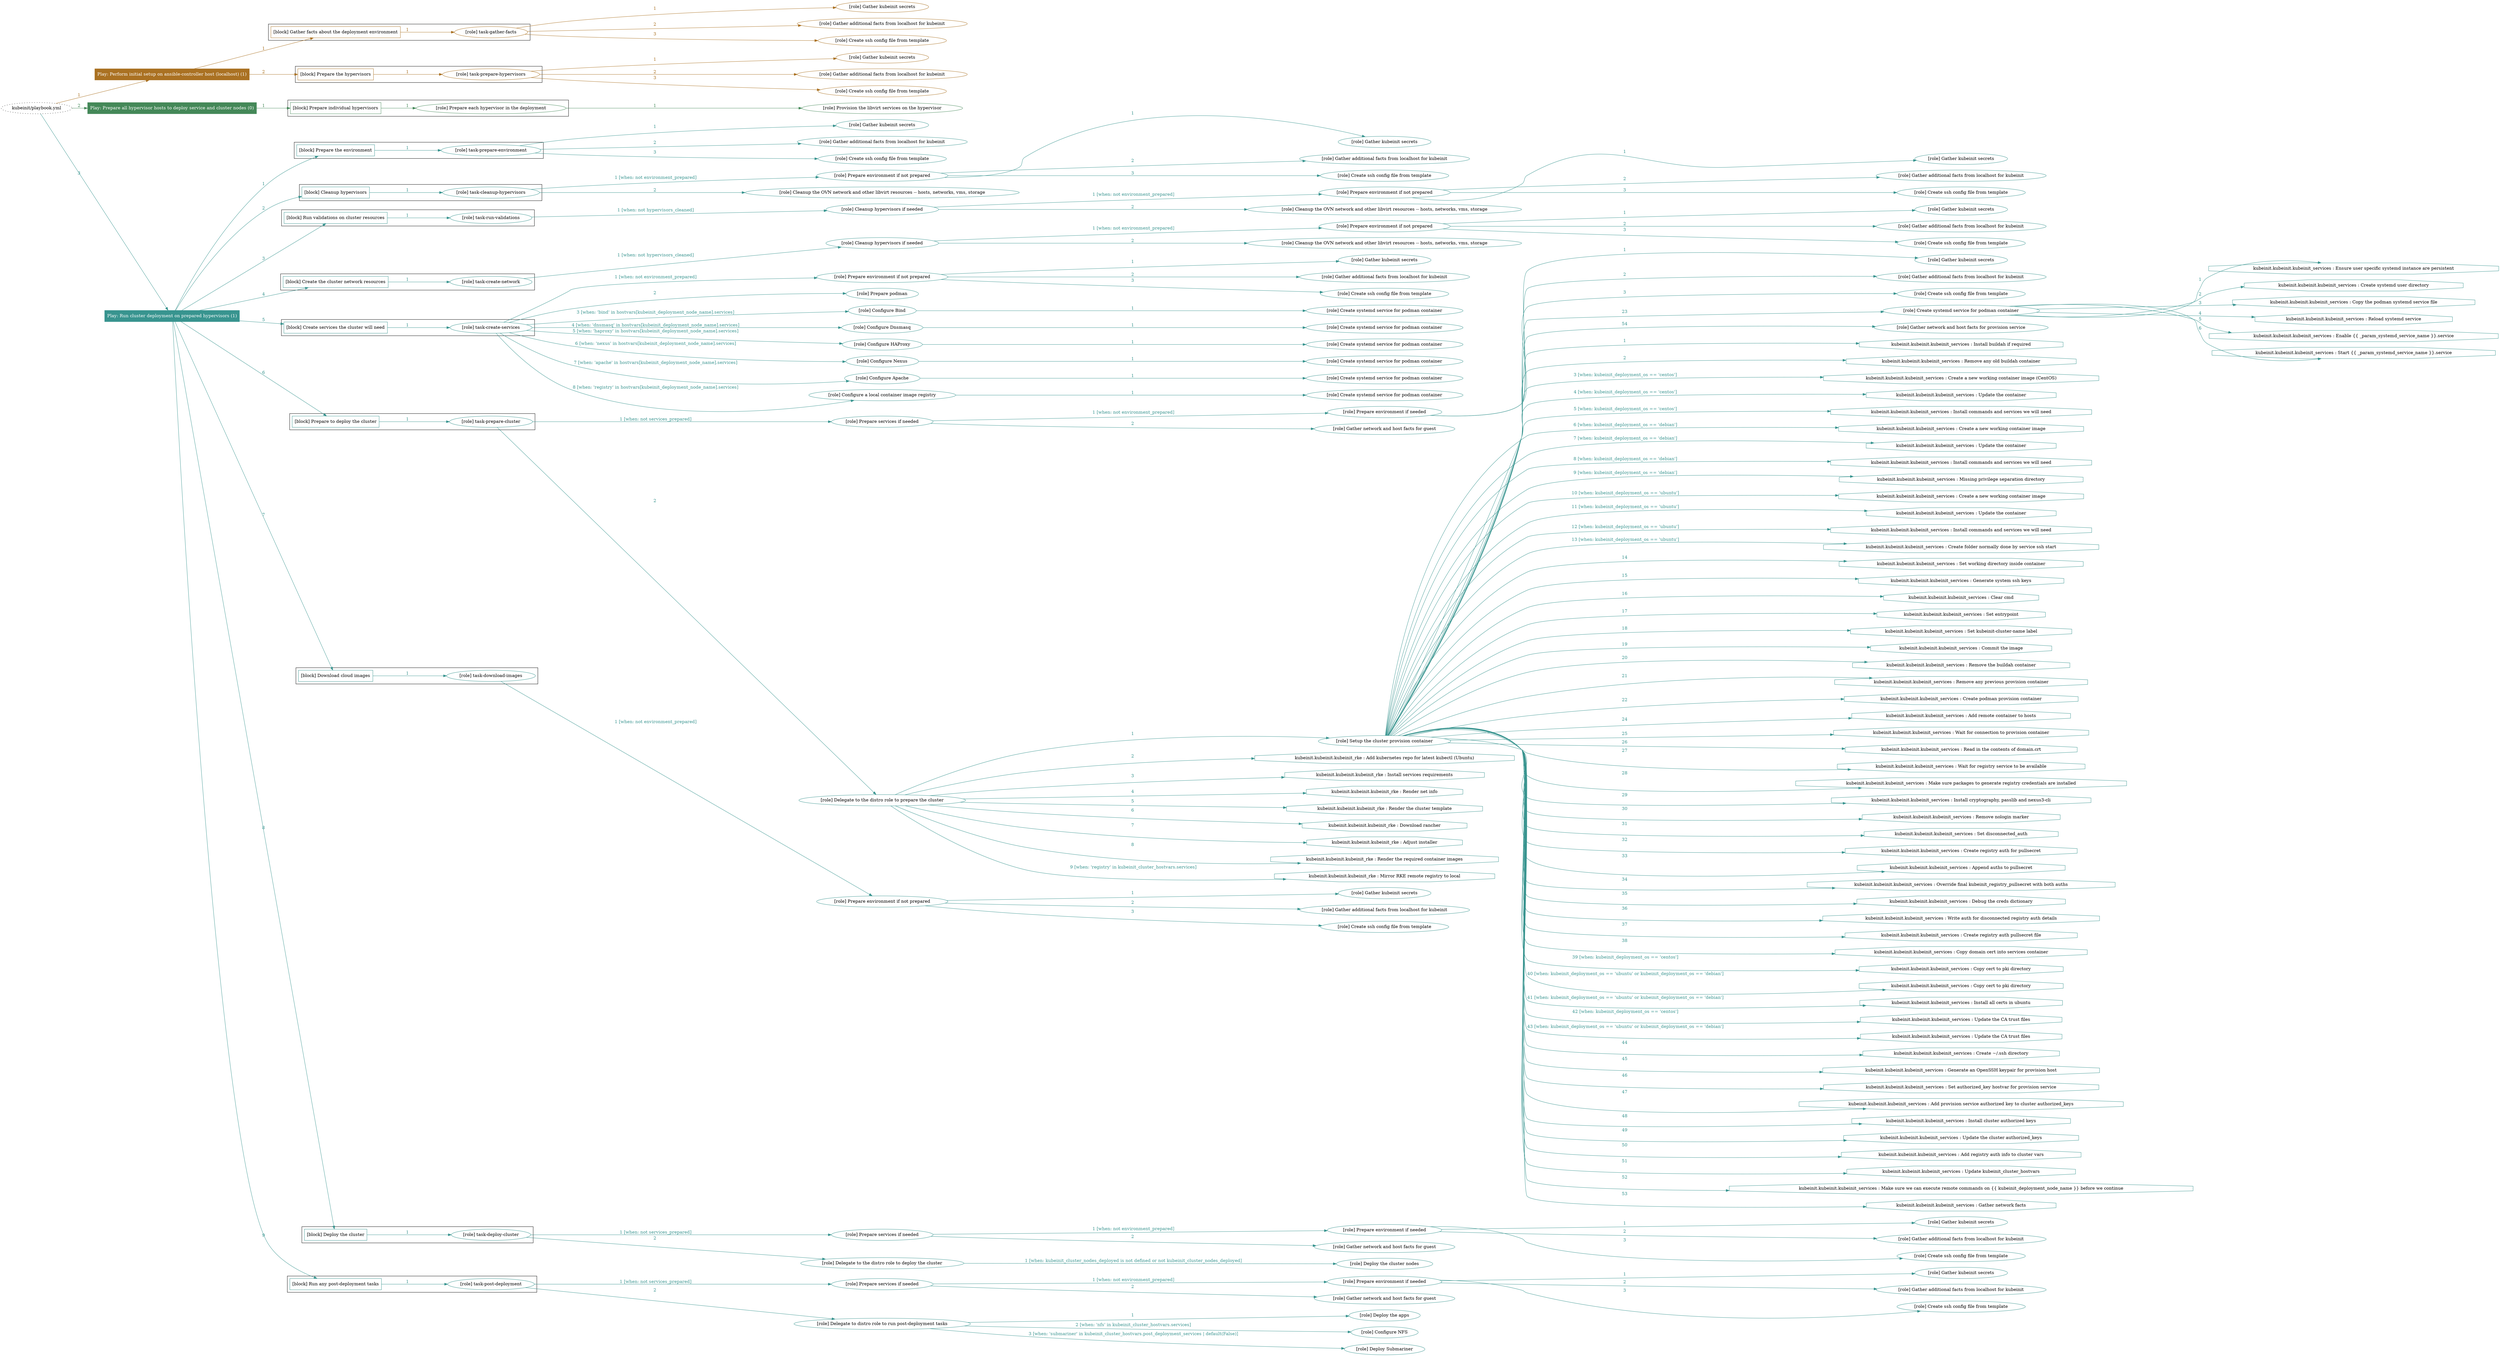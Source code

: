 digraph {
	graph [concentrate=true ordering=in rankdir=LR ratio=fill]
	edge [esep=5 sep=10]
	"kubeinit/playbook.yml" [id=root_node style=dotted]
	play_824ebfc4 [label="Play: Perform initial setup on ansible-controller host (localhost) (1)" color="#aa7122" fontcolor="#ffffff" id=play_824ebfc4 shape=box style=filled tooltip=localhost]
	"kubeinit/playbook.yml" -> play_824ebfc4 [label="1 " color="#aa7122" fontcolor="#aa7122" id=edge_64679384 labeltooltip="1 " tooltip="1 "]
	subgraph "Gather kubeinit secrets" {
		role_193d75b0 [label="[role] Gather kubeinit secrets" color="#aa7122" id=role_193d75b0 tooltip="Gather kubeinit secrets"]
	}
	subgraph "Gather additional facts from localhost for kubeinit" {
		role_7c03a27c [label="[role] Gather additional facts from localhost for kubeinit" color="#aa7122" id=role_7c03a27c tooltip="Gather additional facts from localhost for kubeinit"]
	}
	subgraph "Create ssh config file from template" {
		role_ebde1cc4 [label="[role] Create ssh config file from template" color="#aa7122" id=role_ebde1cc4 tooltip="Create ssh config file from template"]
	}
	subgraph "task-gather-facts" {
		role_8e961958 [label="[role] task-gather-facts" color="#aa7122" id=role_8e961958 tooltip="task-gather-facts"]
		role_8e961958 -> role_193d75b0 [label="1 " color="#aa7122" fontcolor="#aa7122" id=edge_381e3b2a labeltooltip="1 " tooltip="1 "]
		role_8e961958 -> role_7c03a27c [label="2 " color="#aa7122" fontcolor="#aa7122" id=edge_7e78f554 labeltooltip="2 " tooltip="2 "]
		role_8e961958 -> role_ebde1cc4 [label="3 " color="#aa7122" fontcolor="#aa7122" id=edge_a6e6655b labeltooltip="3 " tooltip="3 "]
	}
	subgraph "Gather kubeinit secrets" {
		role_4cf31950 [label="[role] Gather kubeinit secrets" color="#aa7122" id=role_4cf31950 tooltip="Gather kubeinit secrets"]
	}
	subgraph "Gather additional facts from localhost for kubeinit" {
		role_6d3e5fb5 [label="[role] Gather additional facts from localhost for kubeinit" color="#aa7122" id=role_6d3e5fb5 tooltip="Gather additional facts from localhost for kubeinit"]
	}
	subgraph "Create ssh config file from template" {
		role_c6c7d880 [label="[role] Create ssh config file from template" color="#aa7122" id=role_c6c7d880 tooltip="Create ssh config file from template"]
	}
	subgraph "task-prepare-hypervisors" {
		role_3e103b0a [label="[role] task-prepare-hypervisors" color="#aa7122" id=role_3e103b0a tooltip="task-prepare-hypervisors"]
		role_3e103b0a -> role_4cf31950 [label="1 " color="#aa7122" fontcolor="#aa7122" id=edge_1468e3ac labeltooltip="1 " tooltip="1 "]
		role_3e103b0a -> role_6d3e5fb5 [label="2 " color="#aa7122" fontcolor="#aa7122" id=edge_70fe56f7 labeltooltip="2 " tooltip="2 "]
		role_3e103b0a -> role_c6c7d880 [label="3 " color="#aa7122" fontcolor="#aa7122" id=edge_2b2e6617 labeltooltip="3 " tooltip="3 "]
	}
	subgraph "Play: Perform initial setup on ansible-controller host (localhost) (1)" {
		play_824ebfc4 -> block_0b7144c1 [label=1 color="#aa7122" fontcolor="#aa7122" id=edge_0f8c96a6 labeltooltip=1 tooltip=1]
		subgraph cluster_block_0b7144c1 {
			block_0b7144c1 [label="[block] Gather facts about the deployment environment" color="#aa7122" id=block_0b7144c1 labeltooltip="Gather facts about the deployment environment" shape=box tooltip="Gather facts about the deployment environment"]
			block_0b7144c1 -> role_8e961958 [label="1 " color="#aa7122" fontcolor="#aa7122" id=edge_a0d5561e labeltooltip="1 " tooltip="1 "]
		}
		play_824ebfc4 -> block_29d9e34a [label=2 color="#aa7122" fontcolor="#aa7122" id=edge_b0f13489 labeltooltip=2 tooltip=2]
		subgraph cluster_block_29d9e34a {
			block_29d9e34a [label="[block] Prepare the hypervisors" color="#aa7122" id=block_29d9e34a labeltooltip="Prepare the hypervisors" shape=box tooltip="Prepare the hypervisors"]
			block_29d9e34a -> role_3e103b0a [label="1 " color="#aa7122" fontcolor="#aa7122" id=edge_bac48659 labeltooltip="1 " tooltip="1 "]
		}
	}
	play_22ff55df [label="Play: Prepare all hypervisor hosts to deploy service and cluster nodes (0)" color="#448858" fontcolor="#ffffff" id=play_22ff55df shape=box style=filled tooltip="Play: Prepare all hypervisor hosts to deploy service and cluster nodes (0)"]
	"kubeinit/playbook.yml" -> play_22ff55df [label="2 " color="#448858" fontcolor="#448858" id=edge_9000419a labeltooltip="2 " tooltip="2 "]
	subgraph "Provision the libvirt services on the hypervisor" {
		role_b4127b33 [label="[role] Provision the libvirt services on the hypervisor" color="#448858" id=role_b4127b33 tooltip="Provision the libvirt services on the hypervisor"]
	}
	subgraph "Prepare each hypervisor in the deployment" {
		role_5ed00a13 [label="[role] Prepare each hypervisor in the deployment" color="#448858" id=role_5ed00a13 tooltip="Prepare each hypervisor in the deployment"]
		role_5ed00a13 -> role_b4127b33 [label="1 " color="#448858" fontcolor="#448858" id=edge_fabb6993 labeltooltip="1 " tooltip="1 "]
	}
	subgraph "Play: Prepare all hypervisor hosts to deploy service and cluster nodes (0)" {
		play_22ff55df -> block_15401070 [label=1 color="#448858" fontcolor="#448858" id=edge_c9feed55 labeltooltip=1 tooltip=1]
		subgraph cluster_block_15401070 {
			block_15401070 [label="[block] Prepare individual hypervisors" color="#448858" id=block_15401070 labeltooltip="Prepare individual hypervisors" shape=box tooltip="Prepare individual hypervisors"]
			block_15401070 -> role_5ed00a13 [label="1 " color="#448858" fontcolor="#448858" id=edge_4d980b08 labeltooltip="1 " tooltip="1 "]
		}
	}
	play_e55750e7 [label="Play: Run cluster deployment on prepared hypervisors (1)" color="#38948f" fontcolor="#ffffff" id=play_e55750e7 shape=box style=filled tooltip=localhost]
	"kubeinit/playbook.yml" -> play_e55750e7 [label="3 " color="#38948f" fontcolor="#38948f" id=edge_aadbca91 labeltooltip="3 " tooltip="3 "]
	subgraph "Gather kubeinit secrets" {
		role_344f1ada [label="[role] Gather kubeinit secrets" color="#38948f" id=role_344f1ada tooltip="Gather kubeinit secrets"]
	}
	subgraph "Gather additional facts from localhost for kubeinit" {
		role_8b8a3a4e [label="[role] Gather additional facts from localhost for kubeinit" color="#38948f" id=role_8b8a3a4e tooltip="Gather additional facts from localhost for kubeinit"]
	}
	subgraph "Create ssh config file from template" {
		role_26c3b9ca [label="[role] Create ssh config file from template" color="#38948f" id=role_26c3b9ca tooltip="Create ssh config file from template"]
	}
	subgraph "task-prepare-environment" {
		role_ed226236 [label="[role] task-prepare-environment" color="#38948f" id=role_ed226236 tooltip="task-prepare-environment"]
		role_ed226236 -> role_344f1ada [label="1 " color="#38948f" fontcolor="#38948f" id=edge_1e17abda labeltooltip="1 " tooltip="1 "]
		role_ed226236 -> role_8b8a3a4e [label="2 " color="#38948f" fontcolor="#38948f" id=edge_26d1db49 labeltooltip="2 " tooltip="2 "]
		role_ed226236 -> role_26c3b9ca [label="3 " color="#38948f" fontcolor="#38948f" id=edge_386bd882 labeltooltip="3 " tooltip="3 "]
	}
	subgraph "Gather kubeinit secrets" {
		role_9b9959c2 [label="[role] Gather kubeinit secrets" color="#38948f" id=role_9b9959c2 tooltip="Gather kubeinit secrets"]
	}
	subgraph "Gather additional facts from localhost for kubeinit" {
		role_81059097 [label="[role] Gather additional facts from localhost for kubeinit" color="#38948f" id=role_81059097 tooltip="Gather additional facts from localhost for kubeinit"]
	}
	subgraph "Create ssh config file from template" {
		role_f0d69ce2 [label="[role] Create ssh config file from template" color="#38948f" id=role_f0d69ce2 tooltip="Create ssh config file from template"]
	}
	subgraph "Prepare environment if not prepared" {
		role_ff762c64 [label="[role] Prepare environment if not prepared" color="#38948f" id=role_ff762c64 tooltip="Prepare environment if not prepared"]
		role_ff762c64 -> role_9b9959c2 [label="1 " color="#38948f" fontcolor="#38948f" id=edge_15ce67ee labeltooltip="1 " tooltip="1 "]
		role_ff762c64 -> role_81059097 [label="2 " color="#38948f" fontcolor="#38948f" id=edge_cfed04ce labeltooltip="2 " tooltip="2 "]
		role_ff762c64 -> role_f0d69ce2 [label="3 " color="#38948f" fontcolor="#38948f" id=edge_2385a637 labeltooltip="3 " tooltip="3 "]
	}
	subgraph "Cleanup the OVN network and other libvirt resources -- hosts, networks, vms, storage" {
		role_ef1c648f [label="[role] Cleanup the OVN network and other libvirt resources -- hosts, networks, vms, storage" color="#38948f" id=role_ef1c648f tooltip="Cleanup the OVN network and other libvirt resources -- hosts, networks, vms, storage"]
	}
	subgraph "task-cleanup-hypervisors" {
		role_a304b970 [label="[role] task-cleanup-hypervisors" color="#38948f" id=role_a304b970 tooltip="task-cleanup-hypervisors"]
		role_a304b970 -> role_ff762c64 [label="1 [when: not environment_prepared]" color="#38948f" fontcolor="#38948f" id=edge_a676f65c labeltooltip="1 [when: not environment_prepared]" tooltip="1 [when: not environment_prepared]"]
		role_a304b970 -> role_ef1c648f [label="2 " color="#38948f" fontcolor="#38948f" id=edge_4bda0e7d labeltooltip="2 " tooltip="2 "]
	}
	subgraph "Gather kubeinit secrets" {
		role_cd5017c5 [label="[role] Gather kubeinit secrets" color="#38948f" id=role_cd5017c5 tooltip="Gather kubeinit secrets"]
	}
	subgraph "Gather additional facts from localhost for kubeinit" {
		role_f572a7ce [label="[role] Gather additional facts from localhost for kubeinit" color="#38948f" id=role_f572a7ce tooltip="Gather additional facts from localhost for kubeinit"]
	}
	subgraph "Create ssh config file from template" {
		role_6eb2205c [label="[role] Create ssh config file from template" color="#38948f" id=role_6eb2205c tooltip="Create ssh config file from template"]
	}
	subgraph "Prepare environment if not prepared" {
		role_4468886d [label="[role] Prepare environment if not prepared" color="#38948f" id=role_4468886d tooltip="Prepare environment if not prepared"]
		role_4468886d -> role_cd5017c5 [label="1 " color="#38948f" fontcolor="#38948f" id=edge_705f258e labeltooltip="1 " tooltip="1 "]
		role_4468886d -> role_f572a7ce [label="2 " color="#38948f" fontcolor="#38948f" id=edge_2883cc9c labeltooltip="2 " tooltip="2 "]
		role_4468886d -> role_6eb2205c [label="3 " color="#38948f" fontcolor="#38948f" id=edge_a9787751 labeltooltip="3 " tooltip="3 "]
	}
	subgraph "Cleanup the OVN network and other libvirt resources -- hosts, networks, vms, storage" {
		role_e8090bc6 [label="[role] Cleanup the OVN network and other libvirt resources -- hosts, networks, vms, storage" color="#38948f" id=role_e8090bc6 tooltip="Cleanup the OVN network and other libvirt resources -- hosts, networks, vms, storage"]
	}
	subgraph "Cleanup hypervisors if needed" {
		role_dbcc8e74 [label="[role] Cleanup hypervisors if needed" color="#38948f" id=role_dbcc8e74 tooltip="Cleanup hypervisors if needed"]
		role_dbcc8e74 -> role_4468886d [label="1 [when: not environment_prepared]" color="#38948f" fontcolor="#38948f" id=edge_8778cfc6 labeltooltip="1 [when: not environment_prepared]" tooltip="1 [when: not environment_prepared]"]
		role_dbcc8e74 -> role_e8090bc6 [label="2 " color="#38948f" fontcolor="#38948f" id=edge_55efeb1b labeltooltip="2 " tooltip="2 "]
	}
	subgraph "task-run-validations" {
		role_b4f96435 [label="[role] task-run-validations" color="#38948f" id=role_b4f96435 tooltip="task-run-validations"]
		role_b4f96435 -> role_dbcc8e74 [label="1 [when: not hypervisors_cleaned]" color="#38948f" fontcolor="#38948f" id=edge_a347b6c4 labeltooltip="1 [when: not hypervisors_cleaned]" tooltip="1 [when: not hypervisors_cleaned]"]
	}
	subgraph "Gather kubeinit secrets" {
		role_01876b58 [label="[role] Gather kubeinit secrets" color="#38948f" id=role_01876b58 tooltip="Gather kubeinit secrets"]
	}
	subgraph "Gather additional facts from localhost for kubeinit" {
		role_f7390ca3 [label="[role] Gather additional facts from localhost for kubeinit" color="#38948f" id=role_f7390ca3 tooltip="Gather additional facts from localhost for kubeinit"]
	}
	subgraph "Create ssh config file from template" {
		role_70c547df [label="[role] Create ssh config file from template" color="#38948f" id=role_70c547df tooltip="Create ssh config file from template"]
	}
	subgraph "Prepare environment if not prepared" {
		role_735f2af6 [label="[role] Prepare environment if not prepared" color="#38948f" id=role_735f2af6 tooltip="Prepare environment if not prepared"]
		role_735f2af6 -> role_01876b58 [label="1 " color="#38948f" fontcolor="#38948f" id=edge_8538234b labeltooltip="1 " tooltip="1 "]
		role_735f2af6 -> role_f7390ca3 [label="2 " color="#38948f" fontcolor="#38948f" id=edge_618b8c0b labeltooltip="2 " tooltip="2 "]
		role_735f2af6 -> role_70c547df [label="3 " color="#38948f" fontcolor="#38948f" id=edge_522d0d8c labeltooltip="3 " tooltip="3 "]
	}
	subgraph "Cleanup the OVN network and other libvirt resources -- hosts, networks, vms, storage" {
		role_0c71b190 [label="[role] Cleanup the OVN network and other libvirt resources -- hosts, networks, vms, storage" color="#38948f" id=role_0c71b190 tooltip="Cleanup the OVN network and other libvirt resources -- hosts, networks, vms, storage"]
	}
	subgraph "Cleanup hypervisors if needed" {
		role_eb3aa6f1 [label="[role] Cleanup hypervisors if needed" color="#38948f" id=role_eb3aa6f1 tooltip="Cleanup hypervisors if needed"]
		role_eb3aa6f1 -> role_735f2af6 [label="1 [when: not environment_prepared]" color="#38948f" fontcolor="#38948f" id=edge_d8260c14 labeltooltip="1 [when: not environment_prepared]" tooltip="1 [when: not environment_prepared]"]
		role_eb3aa6f1 -> role_0c71b190 [label="2 " color="#38948f" fontcolor="#38948f" id=edge_728db077 labeltooltip="2 " tooltip="2 "]
	}
	subgraph "task-create-network" {
		role_ccd32d01 [label="[role] task-create-network" color="#38948f" id=role_ccd32d01 tooltip="task-create-network"]
		role_ccd32d01 -> role_eb3aa6f1 [label="1 [when: not hypervisors_cleaned]" color="#38948f" fontcolor="#38948f" id=edge_00b23317 labeltooltip="1 [when: not hypervisors_cleaned]" tooltip="1 [when: not hypervisors_cleaned]"]
	}
	subgraph "Gather kubeinit secrets" {
		role_478bb19f [label="[role] Gather kubeinit secrets" color="#38948f" id=role_478bb19f tooltip="Gather kubeinit secrets"]
	}
	subgraph "Gather additional facts from localhost for kubeinit" {
		role_a0715deb [label="[role] Gather additional facts from localhost for kubeinit" color="#38948f" id=role_a0715deb tooltip="Gather additional facts from localhost for kubeinit"]
	}
	subgraph "Create ssh config file from template" {
		role_dfdb1d4d [label="[role] Create ssh config file from template" color="#38948f" id=role_dfdb1d4d tooltip="Create ssh config file from template"]
	}
	subgraph "Prepare environment if not prepared" {
		role_ac90c2a4 [label="[role] Prepare environment if not prepared" color="#38948f" id=role_ac90c2a4 tooltip="Prepare environment if not prepared"]
		role_ac90c2a4 -> role_478bb19f [label="1 " color="#38948f" fontcolor="#38948f" id=edge_fbc7ed93 labeltooltip="1 " tooltip="1 "]
		role_ac90c2a4 -> role_a0715deb [label="2 " color="#38948f" fontcolor="#38948f" id=edge_22dcc2ce labeltooltip="2 " tooltip="2 "]
		role_ac90c2a4 -> role_dfdb1d4d [label="3 " color="#38948f" fontcolor="#38948f" id=edge_c4885dc6 labeltooltip="3 " tooltip="3 "]
	}
	subgraph "Prepare podman" {
		role_690acbd7 [label="[role] Prepare podman" color="#38948f" id=role_690acbd7 tooltip="Prepare podman"]
	}
	subgraph "Create systemd service for podman container" {
		role_8c4a45b5 [label="[role] Create systemd service for podman container" color="#38948f" id=role_8c4a45b5 tooltip="Create systemd service for podman container"]
	}
	subgraph "Configure Bind" {
		role_d24fd91c [label="[role] Configure Bind" color="#38948f" id=role_d24fd91c tooltip="Configure Bind"]
		role_d24fd91c -> role_8c4a45b5 [label="1 " color="#38948f" fontcolor="#38948f" id=edge_9b739747 labeltooltip="1 " tooltip="1 "]
	}
	subgraph "Create systemd service for podman container" {
		role_5356511b [label="[role] Create systemd service for podman container" color="#38948f" id=role_5356511b tooltip="Create systemd service for podman container"]
	}
	subgraph "Configure Dnsmasq" {
		role_34ea709e [label="[role] Configure Dnsmasq" color="#38948f" id=role_34ea709e tooltip="Configure Dnsmasq"]
		role_34ea709e -> role_5356511b [label="1 " color="#38948f" fontcolor="#38948f" id=edge_c26fedb8 labeltooltip="1 " tooltip="1 "]
	}
	subgraph "Create systemd service for podman container" {
		role_d6b05997 [label="[role] Create systemd service for podman container" color="#38948f" id=role_d6b05997 tooltip="Create systemd service for podman container"]
	}
	subgraph "Configure HAProxy" {
		role_6f8c256b [label="[role] Configure HAProxy" color="#38948f" id=role_6f8c256b tooltip="Configure HAProxy"]
		role_6f8c256b -> role_d6b05997 [label="1 " color="#38948f" fontcolor="#38948f" id=edge_6dae05da labeltooltip="1 " tooltip="1 "]
	}
	subgraph "Create systemd service for podman container" {
		role_72e5b2f2 [label="[role] Create systemd service for podman container" color="#38948f" id=role_72e5b2f2 tooltip="Create systemd service for podman container"]
	}
	subgraph "Configure Nexus" {
		role_53aa4e4f [label="[role] Configure Nexus" color="#38948f" id=role_53aa4e4f tooltip="Configure Nexus"]
		role_53aa4e4f -> role_72e5b2f2 [label="1 " color="#38948f" fontcolor="#38948f" id=edge_f35213f3 labeltooltip="1 " tooltip="1 "]
	}
	subgraph "Create systemd service for podman container" {
		role_c0218516 [label="[role] Create systemd service for podman container" color="#38948f" id=role_c0218516 tooltip="Create systemd service for podman container"]
	}
	subgraph "Configure Apache" {
		role_3f8cf7d3 [label="[role] Configure Apache" color="#38948f" id=role_3f8cf7d3 tooltip="Configure Apache"]
		role_3f8cf7d3 -> role_c0218516 [label="1 " color="#38948f" fontcolor="#38948f" id=edge_dac5959d labeltooltip="1 " tooltip="1 "]
	}
	subgraph "Create systemd service for podman container" {
		role_24af701d [label="[role] Create systemd service for podman container" color="#38948f" id=role_24af701d tooltip="Create systemd service for podman container"]
	}
	subgraph "Configure a local container image registry" {
		role_3ba37930 [label="[role] Configure a local container image registry" color="#38948f" id=role_3ba37930 tooltip="Configure a local container image registry"]
		role_3ba37930 -> role_24af701d [label="1 " color="#38948f" fontcolor="#38948f" id=edge_f69be098 labeltooltip="1 " tooltip="1 "]
	}
	subgraph "task-create-services" {
		role_2c86b094 [label="[role] task-create-services" color="#38948f" id=role_2c86b094 tooltip="task-create-services"]
		role_2c86b094 -> role_ac90c2a4 [label="1 [when: not environment_prepared]" color="#38948f" fontcolor="#38948f" id=edge_d83c3b7d labeltooltip="1 [when: not environment_prepared]" tooltip="1 [when: not environment_prepared]"]
		role_2c86b094 -> role_690acbd7 [label="2 " color="#38948f" fontcolor="#38948f" id=edge_39280b9b labeltooltip="2 " tooltip="2 "]
		role_2c86b094 -> role_d24fd91c [label="3 [when: 'bind' in hostvars[kubeinit_deployment_node_name].services]" color="#38948f" fontcolor="#38948f" id=edge_2aae3034 labeltooltip="3 [when: 'bind' in hostvars[kubeinit_deployment_node_name].services]" tooltip="3 [when: 'bind' in hostvars[kubeinit_deployment_node_name].services]"]
		role_2c86b094 -> role_34ea709e [label="4 [when: 'dnsmasq' in hostvars[kubeinit_deployment_node_name].services]" color="#38948f" fontcolor="#38948f" id=edge_06279ddc labeltooltip="4 [when: 'dnsmasq' in hostvars[kubeinit_deployment_node_name].services]" tooltip="4 [when: 'dnsmasq' in hostvars[kubeinit_deployment_node_name].services]"]
		role_2c86b094 -> role_6f8c256b [label="5 [when: 'haproxy' in hostvars[kubeinit_deployment_node_name].services]" color="#38948f" fontcolor="#38948f" id=edge_ec17a449 labeltooltip="5 [when: 'haproxy' in hostvars[kubeinit_deployment_node_name].services]" tooltip="5 [when: 'haproxy' in hostvars[kubeinit_deployment_node_name].services]"]
		role_2c86b094 -> role_53aa4e4f [label="6 [when: 'nexus' in hostvars[kubeinit_deployment_node_name].services]" color="#38948f" fontcolor="#38948f" id=edge_99981378 labeltooltip="6 [when: 'nexus' in hostvars[kubeinit_deployment_node_name].services]" tooltip="6 [when: 'nexus' in hostvars[kubeinit_deployment_node_name].services]"]
		role_2c86b094 -> role_3f8cf7d3 [label="7 [when: 'apache' in hostvars[kubeinit_deployment_node_name].services]" color="#38948f" fontcolor="#38948f" id=edge_7ccdba7c labeltooltip="7 [when: 'apache' in hostvars[kubeinit_deployment_node_name].services]" tooltip="7 [when: 'apache' in hostvars[kubeinit_deployment_node_name].services]"]
		role_2c86b094 -> role_3ba37930 [label="8 [when: 'registry' in hostvars[kubeinit_deployment_node_name].services]" color="#38948f" fontcolor="#38948f" id=edge_93c57c59 labeltooltip="8 [when: 'registry' in hostvars[kubeinit_deployment_node_name].services]" tooltip="8 [when: 'registry' in hostvars[kubeinit_deployment_node_name].services]"]
	}
	subgraph "Gather kubeinit secrets" {
		role_dea4738f [label="[role] Gather kubeinit secrets" color="#38948f" id=role_dea4738f tooltip="Gather kubeinit secrets"]
	}
	subgraph "Gather additional facts from localhost for kubeinit" {
		role_6a9438b3 [label="[role] Gather additional facts from localhost for kubeinit" color="#38948f" id=role_6a9438b3 tooltip="Gather additional facts from localhost for kubeinit"]
	}
	subgraph "Create ssh config file from template" {
		role_ad977d08 [label="[role] Create ssh config file from template" color="#38948f" id=role_ad977d08 tooltip="Create ssh config file from template"]
	}
	subgraph "Prepare environment if needed" {
		role_111f70d0 [label="[role] Prepare environment if needed" color="#38948f" id=role_111f70d0 tooltip="Prepare environment if needed"]
		role_111f70d0 -> role_dea4738f [label="1 " color="#38948f" fontcolor="#38948f" id=edge_dc558d40 labeltooltip="1 " tooltip="1 "]
		role_111f70d0 -> role_6a9438b3 [label="2 " color="#38948f" fontcolor="#38948f" id=edge_fb82a580 labeltooltip="2 " tooltip="2 "]
		role_111f70d0 -> role_ad977d08 [label="3 " color="#38948f" fontcolor="#38948f" id=edge_faf30aa8 labeltooltip="3 " tooltip="3 "]
	}
	subgraph "Gather network and host facts for guest" {
		role_0548a581 [label="[role] Gather network and host facts for guest" color="#38948f" id=role_0548a581 tooltip="Gather network and host facts for guest"]
	}
	subgraph "Prepare services if needed" {
		role_90ec7a21 [label="[role] Prepare services if needed" color="#38948f" id=role_90ec7a21 tooltip="Prepare services if needed"]
		role_90ec7a21 -> role_111f70d0 [label="1 [when: not environment_prepared]" color="#38948f" fontcolor="#38948f" id=edge_7f8068ad labeltooltip="1 [when: not environment_prepared]" tooltip="1 [when: not environment_prepared]"]
		role_90ec7a21 -> role_0548a581 [label="2 " color="#38948f" fontcolor="#38948f" id=edge_592ca51c labeltooltip="2 " tooltip="2 "]
	}
	subgraph "Create systemd service for podman container" {
		role_15a8a466 [label="[role] Create systemd service for podman container" color="#38948f" id=role_15a8a466 tooltip="Create systemd service for podman container"]
		task_887671a5 [label="kubeinit.kubeinit.kubeinit_services : Ensure user specific systemd instance are persistent" color="#38948f" id=task_887671a5 shape=octagon tooltip="kubeinit.kubeinit.kubeinit_services : Ensure user specific systemd instance are persistent"]
		role_15a8a466 -> task_887671a5 [label="1 " color="#38948f" fontcolor="#38948f" id=edge_70219850 labeltooltip="1 " tooltip="1 "]
		task_944a43c0 [label="kubeinit.kubeinit.kubeinit_services : Create systemd user directory" color="#38948f" id=task_944a43c0 shape=octagon tooltip="kubeinit.kubeinit.kubeinit_services : Create systemd user directory"]
		role_15a8a466 -> task_944a43c0 [label="2 " color="#38948f" fontcolor="#38948f" id=edge_74870c4d labeltooltip="2 " tooltip="2 "]
		task_598fa4ec [label="kubeinit.kubeinit.kubeinit_services : Copy the podman systemd service file" color="#38948f" id=task_598fa4ec shape=octagon tooltip="kubeinit.kubeinit.kubeinit_services : Copy the podman systemd service file"]
		role_15a8a466 -> task_598fa4ec [label="3 " color="#38948f" fontcolor="#38948f" id=edge_16abf170 labeltooltip="3 " tooltip="3 "]
		task_c8cd25f8 [label="kubeinit.kubeinit.kubeinit_services : Reload systemd service" color="#38948f" id=task_c8cd25f8 shape=octagon tooltip="kubeinit.kubeinit.kubeinit_services : Reload systemd service"]
		role_15a8a466 -> task_c8cd25f8 [label="4 " color="#38948f" fontcolor="#38948f" id=edge_6ab63caa labeltooltip="4 " tooltip="4 "]
		task_404295ea [label="kubeinit.kubeinit.kubeinit_services : Enable {{ _param_systemd_service_name }}.service" color="#38948f" id=task_404295ea shape=octagon tooltip="kubeinit.kubeinit.kubeinit_services : Enable {{ _param_systemd_service_name }}.service"]
		role_15a8a466 -> task_404295ea [label="5 " color="#38948f" fontcolor="#38948f" id=edge_ba76a573 labeltooltip="5 " tooltip="5 "]
		task_3fe3bcac [label="kubeinit.kubeinit.kubeinit_services : Start {{ _param_systemd_service_name }}.service" color="#38948f" id=task_3fe3bcac shape=octagon tooltip="kubeinit.kubeinit.kubeinit_services : Start {{ _param_systemd_service_name }}.service"]
		role_15a8a466 -> task_3fe3bcac [label="6 " color="#38948f" fontcolor="#38948f" id=edge_a2d3e769 labeltooltip="6 " tooltip="6 "]
	}
	subgraph "Gather network and host facts for provision service" {
		role_2e69c155 [label="[role] Gather network and host facts for provision service" color="#38948f" id=role_2e69c155 tooltip="Gather network and host facts for provision service"]
	}
	subgraph "Setup the cluster provision container" {
		role_32eb5ec6 [label="[role] Setup the cluster provision container" color="#38948f" id=role_32eb5ec6 tooltip="Setup the cluster provision container"]
		task_11ba1938 [label="kubeinit.kubeinit.kubeinit_services : Install buildah if required" color="#38948f" id=task_11ba1938 shape=octagon tooltip="kubeinit.kubeinit.kubeinit_services : Install buildah if required"]
		role_32eb5ec6 -> task_11ba1938 [label="1 " color="#38948f" fontcolor="#38948f" id=edge_ce9643de labeltooltip="1 " tooltip="1 "]
		task_6a9ceec7 [label="kubeinit.kubeinit.kubeinit_services : Remove any old buildah container" color="#38948f" id=task_6a9ceec7 shape=octagon tooltip="kubeinit.kubeinit.kubeinit_services : Remove any old buildah container"]
		role_32eb5ec6 -> task_6a9ceec7 [label="2 " color="#38948f" fontcolor="#38948f" id=edge_85d15167 labeltooltip="2 " tooltip="2 "]
		task_8197b632 [label="kubeinit.kubeinit.kubeinit_services : Create a new working container image (CentOS)" color="#38948f" id=task_8197b632 shape=octagon tooltip="kubeinit.kubeinit.kubeinit_services : Create a new working container image (CentOS)"]
		role_32eb5ec6 -> task_8197b632 [label="3 [when: kubeinit_deployment_os == 'centos']" color="#38948f" fontcolor="#38948f" id=edge_90fa10c1 labeltooltip="3 [when: kubeinit_deployment_os == 'centos']" tooltip="3 [when: kubeinit_deployment_os == 'centos']"]
		task_9a09b471 [label="kubeinit.kubeinit.kubeinit_services : Update the container" color="#38948f" id=task_9a09b471 shape=octagon tooltip="kubeinit.kubeinit.kubeinit_services : Update the container"]
		role_32eb5ec6 -> task_9a09b471 [label="4 [when: kubeinit_deployment_os == 'centos']" color="#38948f" fontcolor="#38948f" id=edge_f17e351e labeltooltip="4 [when: kubeinit_deployment_os == 'centos']" tooltip="4 [when: kubeinit_deployment_os == 'centos']"]
		task_cb442475 [label="kubeinit.kubeinit.kubeinit_services : Install commands and services we will need" color="#38948f" id=task_cb442475 shape=octagon tooltip="kubeinit.kubeinit.kubeinit_services : Install commands and services we will need"]
		role_32eb5ec6 -> task_cb442475 [label="5 [when: kubeinit_deployment_os == 'centos']" color="#38948f" fontcolor="#38948f" id=edge_69e2092a labeltooltip="5 [when: kubeinit_deployment_os == 'centos']" tooltip="5 [when: kubeinit_deployment_os == 'centos']"]
		task_34ad8006 [label="kubeinit.kubeinit.kubeinit_services : Create a new working container image" color="#38948f" id=task_34ad8006 shape=octagon tooltip="kubeinit.kubeinit.kubeinit_services : Create a new working container image"]
		role_32eb5ec6 -> task_34ad8006 [label="6 [when: kubeinit_deployment_os == 'debian']" color="#38948f" fontcolor="#38948f" id=edge_3b8198fe labeltooltip="6 [when: kubeinit_deployment_os == 'debian']" tooltip="6 [when: kubeinit_deployment_os == 'debian']"]
		task_e5007cd2 [label="kubeinit.kubeinit.kubeinit_services : Update the container" color="#38948f" id=task_e5007cd2 shape=octagon tooltip="kubeinit.kubeinit.kubeinit_services : Update the container"]
		role_32eb5ec6 -> task_e5007cd2 [label="7 [when: kubeinit_deployment_os == 'debian']" color="#38948f" fontcolor="#38948f" id=edge_41b52886 labeltooltip="7 [when: kubeinit_deployment_os == 'debian']" tooltip="7 [when: kubeinit_deployment_os == 'debian']"]
		task_746a972a [label="kubeinit.kubeinit.kubeinit_services : Install commands and services we will need" color="#38948f" id=task_746a972a shape=octagon tooltip="kubeinit.kubeinit.kubeinit_services : Install commands and services we will need"]
		role_32eb5ec6 -> task_746a972a [label="8 [when: kubeinit_deployment_os == 'debian']" color="#38948f" fontcolor="#38948f" id=edge_b3807718 labeltooltip="8 [when: kubeinit_deployment_os == 'debian']" tooltip="8 [when: kubeinit_deployment_os == 'debian']"]
		task_4c1d5606 [label="kubeinit.kubeinit.kubeinit_services : Missing privilege separation directory" color="#38948f" id=task_4c1d5606 shape=octagon tooltip="kubeinit.kubeinit.kubeinit_services : Missing privilege separation directory"]
		role_32eb5ec6 -> task_4c1d5606 [label="9 [when: kubeinit_deployment_os == 'debian']" color="#38948f" fontcolor="#38948f" id=edge_3a50a95b labeltooltip="9 [when: kubeinit_deployment_os == 'debian']" tooltip="9 [when: kubeinit_deployment_os == 'debian']"]
		task_f243c085 [label="kubeinit.kubeinit.kubeinit_services : Create a new working container image" color="#38948f" id=task_f243c085 shape=octagon tooltip="kubeinit.kubeinit.kubeinit_services : Create a new working container image"]
		role_32eb5ec6 -> task_f243c085 [label="10 [when: kubeinit_deployment_os == 'ubuntu']" color="#38948f" fontcolor="#38948f" id=edge_63e41456 labeltooltip="10 [when: kubeinit_deployment_os == 'ubuntu']" tooltip="10 [when: kubeinit_deployment_os == 'ubuntu']"]
		task_a8623a93 [label="kubeinit.kubeinit.kubeinit_services : Update the container" color="#38948f" id=task_a8623a93 shape=octagon tooltip="kubeinit.kubeinit.kubeinit_services : Update the container"]
		role_32eb5ec6 -> task_a8623a93 [label="11 [when: kubeinit_deployment_os == 'ubuntu']" color="#38948f" fontcolor="#38948f" id=edge_74313667 labeltooltip="11 [when: kubeinit_deployment_os == 'ubuntu']" tooltip="11 [when: kubeinit_deployment_os == 'ubuntu']"]
		task_b5405c64 [label="kubeinit.kubeinit.kubeinit_services : Install commands and services we will need" color="#38948f" id=task_b5405c64 shape=octagon tooltip="kubeinit.kubeinit.kubeinit_services : Install commands and services we will need"]
		role_32eb5ec6 -> task_b5405c64 [label="12 [when: kubeinit_deployment_os == 'ubuntu']" color="#38948f" fontcolor="#38948f" id=edge_478427f9 labeltooltip="12 [when: kubeinit_deployment_os == 'ubuntu']" tooltip="12 [when: kubeinit_deployment_os == 'ubuntu']"]
		task_1b2762a3 [label="kubeinit.kubeinit.kubeinit_services : Create folder normally done by service ssh start" color="#38948f" id=task_1b2762a3 shape=octagon tooltip="kubeinit.kubeinit.kubeinit_services : Create folder normally done by service ssh start"]
		role_32eb5ec6 -> task_1b2762a3 [label="13 [when: kubeinit_deployment_os == 'ubuntu']" color="#38948f" fontcolor="#38948f" id=edge_eb70a4e9 labeltooltip="13 [when: kubeinit_deployment_os == 'ubuntu']" tooltip="13 [when: kubeinit_deployment_os == 'ubuntu']"]
		task_f3bc20dc [label="kubeinit.kubeinit.kubeinit_services : Set working directory inside container" color="#38948f" id=task_f3bc20dc shape=octagon tooltip="kubeinit.kubeinit.kubeinit_services : Set working directory inside container"]
		role_32eb5ec6 -> task_f3bc20dc [label="14 " color="#38948f" fontcolor="#38948f" id=edge_c3b49860 labeltooltip="14 " tooltip="14 "]
		task_d04c63d3 [label="kubeinit.kubeinit.kubeinit_services : Generate system ssh keys" color="#38948f" id=task_d04c63d3 shape=octagon tooltip="kubeinit.kubeinit.kubeinit_services : Generate system ssh keys"]
		role_32eb5ec6 -> task_d04c63d3 [label="15 " color="#38948f" fontcolor="#38948f" id=edge_36fb3104 labeltooltip="15 " tooltip="15 "]
		task_a4a75be9 [label="kubeinit.kubeinit.kubeinit_services : Clear cmd" color="#38948f" id=task_a4a75be9 shape=octagon tooltip="kubeinit.kubeinit.kubeinit_services : Clear cmd"]
		role_32eb5ec6 -> task_a4a75be9 [label="16 " color="#38948f" fontcolor="#38948f" id=edge_e73a9f72 labeltooltip="16 " tooltip="16 "]
		task_a9d07372 [label="kubeinit.kubeinit.kubeinit_services : Set entrypoint" color="#38948f" id=task_a9d07372 shape=octagon tooltip="kubeinit.kubeinit.kubeinit_services : Set entrypoint"]
		role_32eb5ec6 -> task_a9d07372 [label="17 " color="#38948f" fontcolor="#38948f" id=edge_65097466 labeltooltip="17 " tooltip="17 "]
		task_9642e20a [label="kubeinit.kubeinit.kubeinit_services : Set kubeinit-cluster-name label" color="#38948f" id=task_9642e20a shape=octagon tooltip="kubeinit.kubeinit.kubeinit_services : Set kubeinit-cluster-name label"]
		role_32eb5ec6 -> task_9642e20a [label="18 " color="#38948f" fontcolor="#38948f" id=edge_e826545f labeltooltip="18 " tooltip="18 "]
		task_28b21604 [label="kubeinit.kubeinit.kubeinit_services : Commit the image" color="#38948f" id=task_28b21604 shape=octagon tooltip="kubeinit.kubeinit.kubeinit_services : Commit the image"]
		role_32eb5ec6 -> task_28b21604 [label="19 " color="#38948f" fontcolor="#38948f" id=edge_b0b189a2 labeltooltip="19 " tooltip="19 "]
		task_dc9b0a54 [label="kubeinit.kubeinit.kubeinit_services : Remove the buildah container" color="#38948f" id=task_dc9b0a54 shape=octagon tooltip="kubeinit.kubeinit.kubeinit_services : Remove the buildah container"]
		role_32eb5ec6 -> task_dc9b0a54 [label="20 " color="#38948f" fontcolor="#38948f" id=edge_86301fc8 labeltooltip="20 " tooltip="20 "]
		task_dbfe97e5 [label="kubeinit.kubeinit.kubeinit_services : Remove any previous provision container" color="#38948f" id=task_dbfe97e5 shape=octagon tooltip="kubeinit.kubeinit.kubeinit_services : Remove any previous provision container"]
		role_32eb5ec6 -> task_dbfe97e5 [label="21 " color="#38948f" fontcolor="#38948f" id=edge_5e5e56a8 labeltooltip="21 " tooltip="21 "]
		task_c837afd3 [label="kubeinit.kubeinit.kubeinit_services : Create podman provision container" color="#38948f" id=task_c837afd3 shape=octagon tooltip="kubeinit.kubeinit.kubeinit_services : Create podman provision container"]
		role_32eb5ec6 -> task_c837afd3 [label="22 " color="#38948f" fontcolor="#38948f" id=edge_a9d06ed0 labeltooltip="22 " tooltip="22 "]
		role_32eb5ec6 -> role_15a8a466 [label="23 " color="#38948f" fontcolor="#38948f" id=edge_2ef72952 labeltooltip="23 " tooltip="23 "]
		task_6a20dca7 [label="kubeinit.kubeinit.kubeinit_services : Add remote container to hosts" color="#38948f" id=task_6a20dca7 shape=octagon tooltip="kubeinit.kubeinit.kubeinit_services : Add remote container to hosts"]
		role_32eb5ec6 -> task_6a20dca7 [label="24 " color="#38948f" fontcolor="#38948f" id=edge_9ba043fe labeltooltip="24 " tooltip="24 "]
		task_08ded3d4 [label="kubeinit.kubeinit.kubeinit_services : Wait for connection to provision container" color="#38948f" id=task_08ded3d4 shape=octagon tooltip="kubeinit.kubeinit.kubeinit_services : Wait for connection to provision container"]
		role_32eb5ec6 -> task_08ded3d4 [label="25 " color="#38948f" fontcolor="#38948f" id=edge_790c4065 labeltooltip="25 " tooltip="25 "]
		task_aa61a0a7 [label="kubeinit.kubeinit.kubeinit_services : Read in the contents of domain.crt" color="#38948f" id=task_aa61a0a7 shape=octagon tooltip="kubeinit.kubeinit.kubeinit_services : Read in the contents of domain.crt"]
		role_32eb5ec6 -> task_aa61a0a7 [label="26 " color="#38948f" fontcolor="#38948f" id=edge_b4ac03d2 labeltooltip="26 " tooltip="26 "]
		task_5a842cbe [label="kubeinit.kubeinit.kubeinit_services : Wait for registry service to be available" color="#38948f" id=task_5a842cbe shape=octagon tooltip="kubeinit.kubeinit.kubeinit_services : Wait for registry service to be available"]
		role_32eb5ec6 -> task_5a842cbe [label="27 " color="#38948f" fontcolor="#38948f" id=edge_c5e5b761 labeltooltip="27 " tooltip="27 "]
		task_35635673 [label="kubeinit.kubeinit.kubeinit_services : Make sure packages to generate registry credentials are installed" color="#38948f" id=task_35635673 shape=octagon tooltip="kubeinit.kubeinit.kubeinit_services : Make sure packages to generate registry credentials are installed"]
		role_32eb5ec6 -> task_35635673 [label="28 " color="#38948f" fontcolor="#38948f" id=edge_01ca2cdc labeltooltip="28 " tooltip="28 "]
		task_67bb694d [label="kubeinit.kubeinit.kubeinit_services : Install cryptography, passlib and nexus3-cli" color="#38948f" id=task_67bb694d shape=octagon tooltip="kubeinit.kubeinit.kubeinit_services : Install cryptography, passlib and nexus3-cli"]
		role_32eb5ec6 -> task_67bb694d [label="29 " color="#38948f" fontcolor="#38948f" id=edge_6c126ef4 labeltooltip="29 " tooltip="29 "]
		task_0afdef23 [label="kubeinit.kubeinit.kubeinit_services : Remove nologin marker" color="#38948f" id=task_0afdef23 shape=octagon tooltip="kubeinit.kubeinit.kubeinit_services : Remove nologin marker"]
		role_32eb5ec6 -> task_0afdef23 [label="30 " color="#38948f" fontcolor="#38948f" id=edge_019cff1b labeltooltip="30 " tooltip="30 "]
		task_e0ec78b9 [label="kubeinit.kubeinit.kubeinit_services : Set disconnected_auth" color="#38948f" id=task_e0ec78b9 shape=octagon tooltip="kubeinit.kubeinit.kubeinit_services : Set disconnected_auth"]
		role_32eb5ec6 -> task_e0ec78b9 [label="31 " color="#38948f" fontcolor="#38948f" id=edge_772c3410 labeltooltip="31 " tooltip="31 "]
		task_20d793df [label="kubeinit.kubeinit.kubeinit_services : Create registry auth for pullsecret" color="#38948f" id=task_20d793df shape=octagon tooltip="kubeinit.kubeinit.kubeinit_services : Create registry auth for pullsecret"]
		role_32eb5ec6 -> task_20d793df [label="32 " color="#38948f" fontcolor="#38948f" id=edge_19e7b550 labeltooltip="32 " tooltip="32 "]
		task_677069ce [label="kubeinit.kubeinit.kubeinit_services : Append auths to pullsecret" color="#38948f" id=task_677069ce shape=octagon tooltip="kubeinit.kubeinit.kubeinit_services : Append auths to pullsecret"]
		role_32eb5ec6 -> task_677069ce [label="33 " color="#38948f" fontcolor="#38948f" id=edge_dd98efcd labeltooltip="33 " tooltip="33 "]
		task_a0910481 [label="kubeinit.kubeinit.kubeinit_services : Override final kubeinit_registry_pullsecret with both auths" color="#38948f" id=task_a0910481 shape=octagon tooltip="kubeinit.kubeinit.kubeinit_services : Override final kubeinit_registry_pullsecret with both auths"]
		role_32eb5ec6 -> task_a0910481 [label="34 " color="#38948f" fontcolor="#38948f" id=edge_048af24c labeltooltip="34 " tooltip="34 "]
		task_091126f9 [label="kubeinit.kubeinit.kubeinit_services : Debug the creds dictionary" color="#38948f" id=task_091126f9 shape=octagon tooltip="kubeinit.kubeinit.kubeinit_services : Debug the creds dictionary"]
		role_32eb5ec6 -> task_091126f9 [label="35 " color="#38948f" fontcolor="#38948f" id=edge_0825214f labeltooltip="35 " tooltip="35 "]
		task_81fea941 [label="kubeinit.kubeinit.kubeinit_services : Write auth for disconnected registry auth details" color="#38948f" id=task_81fea941 shape=octagon tooltip="kubeinit.kubeinit.kubeinit_services : Write auth for disconnected registry auth details"]
		role_32eb5ec6 -> task_81fea941 [label="36 " color="#38948f" fontcolor="#38948f" id=edge_8dcbe116 labeltooltip="36 " tooltip="36 "]
		task_dae7cadc [label="kubeinit.kubeinit.kubeinit_services : Create registry auth pullsecret file" color="#38948f" id=task_dae7cadc shape=octagon tooltip="kubeinit.kubeinit.kubeinit_services : Create registry auth pullsecret file"]
		role_32eb5ec6 -> task_dae7cadc [label="37 " color="#38948f" fontcolor="#38948f" id=edge_61e88867 labeltooltip="37 " tooltip="37 "]
		task_7195db2a [label="kubeinit.kubeinit.kubeinit_services : Copy domain cert into services container" color="#38948f" id=task_7195db2a shape=octagon tooltip="kubeinit.kubeinit.kubeinit_services : Copy domain cert into services container"]
		role_32eb5ec6 -> task_7195db2a [label="38 " color="#38948f" fontcolor="#38948f" id=edge_1226cd19 labeltooltip="38 " tooltip="38 "]
		task_1bde9b63 [label="kubeinit.kubeinit.kubeinit_services : Copy cert to pki directory" color="#38948f" id=task_1bde9b63 shape=octagon tooltip="kubeinit.kubeinit.kubeinit_services : Copy cert to pki directory"]
		role_32eb5ec6 -> task_1bde9b63 [label="39 [when: kubeinit_deployment_os == 'centos']" color="#38948f" fontcolor="#38948f" id=edge_817f8240 labeltooltip="39 [when: kubeinit_deployment_os == 'centos']" tooltip="39 [when: kubeinit_deployment_os == 'centos']"]
		task_9ff052c7 [label="kubeinit.kubeinit.kubeinit_services : Copy cert to pki directory" color="#38948f" id=task_9ff052c7 shape=octagon tooltip="kubeinit.kubeinit.kubeinit_services : Copy cert to pki directory"]
		role_32eb5ec6 -> task_9ff052c7 [label="40 [when: kubeinit_deployment_os == 'ubuntu' or kubeinit_deployment_os == 'debian']" color="#38948f" fontcolor="#38948f" id=edge_c7e45878 labeltooltip="40 [when: kubeinit_deployment_os == 'ubuntu' or kubeinit_deployment_os == 'debian']" tooltip="40 [when: kubeinit_deployment_os == 'ubuntu' or kubeinit_deployment_os == 'debian']"]
		task_1d92dd27 [label="kubeinit.kubeinit.kubeinit_services : Install all certs in ubuntu" color="#38948f" id=task_1d92dd27 shape=octagon tooltip="kubeinit.kubeinit.kubeinit_services : Install all certs in ubuntu"]
		role_32eb5ec6 -> task_1d92dd27 [label="41 [when: kubeinit_deployment_os == 'ubuntu' or kubeinit_deployment_os == 'debian']" color="#38948f" fontcolor="#38948f" id=edge_ccd4ea0f labeltooltip="41 [when: kubeinit_deployment_os == 'ubuntu' or kubeinit_deployment_os == 'debian']" tooltip="41 [when: kubeinit_deployment_os == 'ubuntu' or kubeinit_deployment_os == 'debian']"]
		task_6e76cd3d [label="kubeinit.kubeinit.kubeinit_services : Update the CA trust files" color="#38948f" id=task_6e76cd3d shape=octagon tooltip="kubeinit.kubeinit.kubeinit_services : Update the CA trust files"]
		role_32eb5ec6 -> task_6e76cd3d [label="42 [when: kubeinit_deployment_os == 'centos']" color="#38948f" fontcolor="#38948f" id=edge_fcba2eb1 labeltooltip="42 [when: kubeinit_deployment_os == 'centos']" tooltip="42 [when: kubeinit_deployment_os == 'centos']"]
		task_e1c48e07 [label="kubeinit.kubeinit.kubeinit_services : Update the CA trust files" color="#38948f" id=task_e1c48e07 shape=octagon tooltip="kubeinit.kubeinit.kubeinit_services : Update the CA trust files"]
		role_32eb5ec6 -> task_e1c48e07 [label="43 [when: kubeinit_deployment_os == 'ubuntu' or kubeinit_deployment_os == 'debian']" color="#38948f" fontcolor="#38948f" id=edge_94f396c4 labeltooltip="43 [when: kubeinit_deployment_os == 'ubuntu' or kubeinit_deployment_os == 'debian']" tooltip="43 [when: kubeinit_deployment_os == 'ubuntu' or kubeinit_deployment_os == 'debian']"]
		task_86ad7178 [label="kubeinit.kubeinit.kubeinit_services : Create ~/.ssh directory" color="#38948f" id=task_86ad7178 shape=octagon tooltip="kubeinit.kubeinit.kubeinit_services : Create ~/.ssh directory"]
		role_32eb5ec6 -> task_86ad7178 [label="44 " color="#38948f" fontcolor="#38948f" id=edge_0e5de51a labeltooltip="44 " tooltip="44 "]
		task_281ffc0e [label="kubeinit.kubeinit.kubeinit_services : Generate an OpenSSH keypair for provision host" color="#38948f" id=task_281ffc0e shape=octagon tooltip="kubeinit.kubeinit.kubeinit_services : Generate an OpenSSH keypair for provision host"]
		role_32eb5ec6 -> task_281ffc0e [label="45 " color="#38948f" fontcolor="#38948f" id=edge_70a55529 labeltooltip="45 " tooltip="45 "]
		task_98bbf6fd [label="kubeinit.kubeinit.kubeinit_services : Set authorized_key hostvar for provision service" color="#38948f" id=task_98bbf6fd shape=octagon tooltip="kubeinit.kubeinit.kubeinit_services : Set authorized_key hostvar for provision service"]
		role_32eb5ec6 -> task_98bbf6fd [label="46 " color="#38948f" fontcolor="#38948f" id=edge_0410de7b labeltooltip="46 " tooltip="46 "]
		task_42c49ffb [label="kubeinit.kubeinit.kubeinit_services : Add provision service authorized key to cluster authorized_keys" color="#38948f" id=task_42c49ffb shape=octagon tooltip="kubeinit.kubeinit.kubeinit_services : Add provision service authorized key to cluster authorized_keys"]
		role_32eb5ec6 -> task_42c49ffb [label="47 " color="#38948f" fontcolor="#38948f" id=edge_8300812d labeltooltip="47 " tooltip="47 "]
		task_a69ff64c [label="kubeinit.kubeinit.kubeinit_services : Install cluster authorized keys" color="#38948f" id=task_a69ff64c shape=octagon tooltip="kubeinit.kubeinit.kubeinit_services : Install cluster authorized keys"]
		role_32eb5ec6 -> task_a69ff64c [label="48 " color="#38948f" fontcolor="#38948f" id=edge_48202b49 labeltooltip="48 " tooltip="48 "]
		task_76a5c4a8 [label="kubeinit.kubeinit.kubeinit_services : Update the cluster authorized_keys" color="#38948f" id=task_76a5c4a8 shape=octagon tooltip="kubeinit.kubeinit.kubeinit_services : Update the cluster authorized_keys"]
		role_32eb5ec6 -> task_76a5c4a8 [label="49 " color="#38948f" fontcolor="#38948f" id=edge_81e3d8d5 labeltooltip="49 " tooltip="49 "]
		task_295f48e3 [label="kubeinit.kubeinit.kubeinit_services : Add registry auth info to cluster vars" color="#38948f" id=task_295f48e3 shape=octagon tooltip="kubeinit.kubeinit.kubeinit_services : Add registry auth info to cluster vars"]
		role_32eb5ec6 -> task_295f48e3 [label="50 " color="#38948f" fontcolor="#38948f" id=edge_15b20a5a labeltooltip="50 " tooltip="50 "]
		task_35b00f48 [label="kubeinit.kubeinit.kubeinit_services : Update kubeinit_cluster_hostvars" color="#38948f" id=task_35b00f48 shape=octagon tooltip="kubeinit.kubeinit.kubeinit_services : Update kubeinit_cluster_hostvars"]
		role_32eb5ec6 -> task_35b00f48 [label="51 " color="#38948f" fontcolor="#38948f" id=edge_cf588e0f labeltooltip="51 " tooltip="51 "]
		task_46e33ccf [label="kubeinit.kubeinit.kubeinit_services : Make sure we can execute remote commands on {{ kubeinit_deployment_node_name }} before we continue" color="#38948f" id=task_46e33ccf shape=octagon tooltip="kubeinit.kubeinit.kubeinit_services : Make sure we can execute remote commands on {{ kubeinit_deployment_node_name }} before we continue"]
		role_32eb5ec6 -> task_46e33ccf [label="52 " color="#38948f" fontcolor="#38948f" id=edge_bac2710e labeltooltip="52 " tooltip="52 "]
		task_26785012 [label="kubeinit.kubeinit.kubeinit_services : Gather network facts" color="#38948f" id=task_26785012 shape=octagon tooltip="kubeinit.kubeinit.kubeinit_services : Gather network facts"]
		role_32eb5ec6 -> task_26785012 [label="53 " color="#38948f" fontcolor="#38948f" id=edge_1a85d51c labeltooltip="53 " tooltip="53 "]
		role_32eb5ec6 -> role_2e69c155 [label="54 " color="#38948f" fontcolor="#38948f" id=edge_abf84943 labeltooltip="54 " tooltip="54 "]
	}
	subgraph "Delegate to the distro role to prepare the cluster" {
		role_fdc8c0fc [label="[role] Delegate to the distro role to prepare the cluster" color="#38948f" id=role_fdc8c0fc tooltip="Delegate to the distro role to prepare the cluster"]
		role_fdc8c0fc -> role_32eb5ec6 [label="1 " color="#38948f" fontcolor="#38948f" id=edge_3e67083d labeltooltip="1 " tooltip="1 "]
		task_8d5a6306 [label="kubeinit.kubeinit.kubeinit_rke : Add kubernetes repo for latest kubectl (Ubuntu)" color="#38948f" id=task_8d5a6306 shape=octagon tooltip="kubeinit.kubeinit.kubeinit_rke : Add kubernetes repo for latest kubectl (Ubuntu)"]
		role_fdc8c0fc -> task_8d5a6306 [label="2 " color="#38948f" fontcolor="#38948f" id=edge_10ef1782 labeltooltip="2 " tooltip="2 "]
		task_69f3a2c9 [label="kubeinit.kubeinit.kubeinit_rke : Install services requirements" color="#38948f" id=task_69f3a2c9 shape=octagon tooltip="kubeinit.kubeinit.kubeinit_rke : Install services requirements"]
		role_fdc8c0fc -> task_69f3a2c9 [label="3 " color="#38948f" fontcolor="#38948f" id=edge_51d78715 labeltooltip="3 " tooltip="3 "]
		task_00de19d2 [label="kubeinit.kubeinit.kubeinit_rke : Render net info" color="#38948f" id=task_00de19d2 shape=octagon tooltip="kubeinit.kubeinit.kubeinit_rke : Render net info"]
		role_fdc8c0fc -> task_00de19d2 [label="4 " color="#38948f" fontcolor="#38948f" id=edge_0520c184 labeltooltip="4 " tooltip="4 "]
		task_ffb83dca [label="kubeinit.kubeinit.kubeinit_rke : Render the cluster template" color="#38948f" id=task_ffb83dca shape=octagon tooltip="kubeinit.kubeinit.kubeinit_rke : Render the cluster template"]
		role_fdc8c0fc -> task_ffb83dca [label="5 " color="#38948f" fontcolor="#38948f" id=edge_164ba0a3 labeltooltip="5 " tooltip="5 "]
		task_58cbd7b6 [label="kubeinit.kubeinit.kubeinit_rke : Download rancher" color="#38948f" id=task_58cbd7b6 shape=octagon tooltip="kubeinit.kubeinit.kubeinit_rke : Download rancher"]
		role_fdc8c0fc -> task_58cbd7b6 [label="6 " color="#38948f" fontcolor="#38948f" id=edge_5c894d57 labeltooltip="6 " tooltip="6 "]
		task_f47cebf3 [label="kubeinit.kubeinit.kubeinit_rke : Adjust installer" color="#38948f" id=task_f47cebf3 shape=octagon tooltip="kubeinit.kubeinit.kubeinit_rke : Adjust installer"]
		role_fdc8c0fc -> task_f47cebf3 [label="7 " color="#38948f" fontcolor="#38948f" id=edge_3b803429 labeltooltip="7 " tooltip="7 "]
		task_b999145d [label="kubeinit.kubeinit.kubeinit_rke : Render the required container images" color="#38948f" id=task_b999145d shape=octagon tooltip="kubeinit.kubeinit.kubeinit_rke : Render the required container images"]
		role_fdc8c0fc -> task_b999145d [label="8 " color="#38948f" fontcolor="#38948f" id=edge_537e1725 labeltooltip="8 " tooltip="8 "]
		task_2a8617f8 [label="kubeinit.kubeinit.kubeinit_rke : Mirror RKE remote registry to local" color="#38948f" id=task_2a8617f8 shape=octagon tooltip="kubeinit.kubeinit.kubeinit_rke : Mirror RKE remote registry to local"]
		role_fdc8c0fc -> task_2a8617f8 [label="9 [when: 'registry' in kubeinit_cluster_hostvars.services]" color="#38948f" fontcolor="#38948f" id=edge_c47b7b11 labeltooltip="9 [when: 'registry' in kubeinit_cluster_hostvars.services]" tooltip="9 [when: 'registry' in kubeinit_cluster_hostvars.services]"]
	}
	subgraph "task-prepare-cluster" {
		role_f6959562 [label="[role] task-prepare-cluster" color="#38948f" id=role_f6959562 tooltip="task-prepare-cluster"]
		role_f6959562 -> role_90ec7a21 [label="1 [when: not services_prepared]" color="#38948f" fontcolor="#38948f" id=edge_a265dc10 labeltooltip="1 [when: not services_prepared]" tooltip="1 [when: not services_prepared]"]
		role_f6959562 -> role_fdc8c0fc [label="2 " color="#38948f" fontcolor="#38948f" id=edge_07b45269 labeltooltip="2 " tooltip="2 "]
	}
	subgraph "Gather kubeinit secrets" {
		role_e7baff73 [label="[role] Gather kubeinit secrets" color="#38948f" id=role_e7baff73 tooltip="Gather kubeinit secrets"]
	}
	subgraph "Gather additional facts from localhost for kubeinit" {
		role_eb5e9c58 [label="[role] Gather additional facts from localhost for kubeinit" color="#38948f" id=role_eb5e9c58 tooltip="Gather additional facts from localhost for kubeinit"]
	}
	subgraph "Create ssh config file from template" {
		role_0d514f99 [label="[role] Create ssh config file from template" color="#38948f" id=role_0d514f99 tooltip="Create ssh config file from template"]
	}
	subgraph "Prepare environment if not prepared" {
		role_50096876 [label="[role] Prepare environment if not prepared" color="#38948f" id=role_50096876 tooltip="Prepare environment if not prepared"]
		role_50096876 -> role_e7baff73 [label="1 " color="#38948f" fontcolor="#38948f" id=edge_45102c9c labeltooltip="1 " tooltip="1 "]
		role_50096876 -> role_eb5e9c58 [label="2 " color="#38948f" fontcolor="#38948f" id=edge_529402d2 labeltooltip="2 " tooltip="2 "]
		role_50096876 -> role_0d514f99 [label="3 " color="#38948f" fontcolor="#38948f" id=edge_8e69b327 labeltooltip="3 " tooltip="3 "]
	}
	subgraph "task-download-images" {
		role_c9eef1a6 [label="[role] task-download-images" color="#38948f" id=role_c9eef1a6 tooltip="task-download-images"]
		role_c9eef1a6 -> role_50096876 [label="1 [when: not environment_prepared]" color="#38948f" fontcolor="#38948f" id=edge_2777f050 labeltooltip="1 [when: not environment_prepared]" tooltip="1 [when: not environment_prepared]"]
	}
	subgraph "Gather kubeinit secrets" {
		role_f0d72ea4 [label="[role] Gather kubeinit secrets" color="#38948f" id=role_f0d72ea4 tooltip="Gather kubeinit secrets"]
	}
	subgraph "Gather additional facts from localhost for kubeinit" {
		role_efeebdd7 [label="[role] Gather additional facts from localhost for kubeinit" color="#38948f" id=role_efeebdd7 tooltip="Gather additional facts from localhost for kubeinit"]
	}
	subgraph "Create ssh config file from template" {
		role_46e07ec8 [label="[role] Create ssh config file from template" color="#38948f" id=role_46e07ec8 tooltip="Create ssh config file from template"]
	}
	subgraph "Prepare environment if needed" {
		role_2147bbda [label="[role] Prepare environment if needed" color="#38948f" id=role_2147bbda tooltip="Prepare environment if needed"]
		role_2147bbda -> role_f0d72ea4 [label="1 " color="#38948f" fontcolor="#38948f" id=edge_5f30b57b labeltooltip="1 " tooltip="1 "]
		role_2147bbda -> role_efeebdd7 [label="2 " color="#38948f" fontcolor="#38948f" id=edge_a043eed1 labeltooltip="2 " tooltip="2 "]
		role_2147bbda -> role_46e07ec8 [label="3 " color="#38948f" fontcolor="#38948f" id=edge_4eff5963 labeltooltip="3 " tooltip="3 "]
	}
	subgraph "Gather network and host facts for guest" {
		role_d8d8f91c [label="[role] Gather network and host facts for guest" color="#38948f" id=role_d8d8f91c tooltip="Gather network and host facts for guest"]
	}
	subgraph "Prepare services if needed" {
		role_7f8ada05 [label="[role] Prepare services if needed" color="#38948f" id=role_7f8ada05 tooltip="Prepare services if needed"]
		role_7f8ada05 -> role_2147bbda [label="1 [when: not environment_prepared]" color="#38948f" fontcolor="#38948f" id=edge_4379a772 labeltooltip="1 [when: not environment_prepared]" tooltip="1 [when: not environment_prepared]"]
		role_7f8ada05 -> role_d8d8f91c [label="2 " color="#38948f" fontcolor="#38948f" id=edge_7a97b25d labeltooltip="2 " tooltip="2 "]
	}
	subgraph "Deploy the cluster nodes" {
		role_71ec1645 [label="[role] Deploy the cluster nodes" color="#38948f" id=role_71ec1645 tooltip="Deploy the cluster nodes"]
	}
	subgraph "Delegate to the distro role to deploy the cluster" {
		role_6c71cf8c [label="[role] Delegate to the distro role to deploy the cluster" color="#38948f" id=role_6c71cf8c tooltip="Delegate to the distro role to deploy the cluster"]
		role_6c71cf8c -> role_71ec1645 [label="1 [when: kubeinit_cluster_nodes_deployed is not defined or not kubeinit_cluster_nodes_deployed]" color="#38948f" fontcolor="#38948f" id=edge_b3f58fd9 labeltooltip="1 [when: kubeinit_cluster_nodes_deployed is not defined or not kubeinit_cluster_nodes_deployed]" tooltip="1 [when: kubeinit_cluster_nodes_deployed is not defined or not kubeinit_cluster_nodes_deployed]"]
	}
	subgraph "task-deploy-cluster" {
		role_a7cad387 [label="[role] task-deploy-cluster" color="#38948f" id=role_a7cad387 tooltip="task-deploy-cluster"]
		role_a7cad387 -> role_7f8ada05 [label="1 [when: not services_prepared]" color="#38948f" fontcolor="#38948f" id=edge_d490918a labeltooltip="1 [when: not services_prepared]" tooltip="1 [when: not services_prepared]"]
		role_a7cad387 -> role_6c71cf8c [label="2 " color="#38948f" fontcolor="#38948f" id=edge_2eb06215 labeltooltip="2 " tooltip="2 "]
	}
	subgraph "Gather kubeinit secrets" {
		role_d9deda42 [label="[role] Gather kubeinit secrets" color="#38948f" id=role_d9deda42 tooltip="Gather kubeinit secrets"]
	}
	subgraph "Gather additional facts from localhost for kubeinit" {
		role_408da32a [label="[role] Gather additional facts from localhost for kubeinit" color="#38948f" id=role_408da32a tooltip="Gather additional facts from localhost for kubeinit"]
	}
	subgraph "Create ssh config file from template" {
		role_e65b781b [label="[role] Create ssh config file from template" color="#38948f" id=role_e65b781b tooltip="Create ssh config file from template"]
	}
	subgraph "Prepare environment if needed" {
		role_8f536a92 [label="[role] Prepare environment if needed" color="#38948f" id=role_8f536a92 tooltip="Prepare environment if needed"]
		role_8f536a92 -> role_d9deda42 [label="1 " color="#38948f" fontcolor="#38948f" id=edge_3d093eb5 labeltooltip="1 " tooltip="1 "]
		role_8f536a92 -> role_408da32a [label="2 " color="#38948f" fontcolor="#38948f" id=edge_21bf1f3f labeltooltip="2 " tooltip="2 "]
		role_8f536a92 -> role_e65b781b [label="3 " color="#38948f" fontcolor="#38948f" id=edge_cf67e811 labeltooltip="3 " tooltip="3 "]
	}
	subgraph "Gather network and host facts for guest" {
		role_dbf6ee98 [label="[role] Gather network and host facts for guest" color="#38948f" id=role_dbf6ee98 tooltip="Gather network and host facts for guest"]
	}
	subgraph "Prepare services if needed" {
		role_a9f644d6 [label="[role] Prepare services if needed" color="#38948f" id=role_a9f644d6 tooltip="Prepare services if needed"]
		role_a9f644d6 -> role_8f536a92 [label="1 [when: not environment_prepared]" color="#38948f" fontcolor="#38948f" id=edge_7733ac92 labeltooltip="1 [when: not environment_prepared]" tooltip="1 [when: not environment_prepared]"]
		role_a9f644d6 -> role_dbf6ee98 [label="2 " color="#38948f" fontcolor="#38948f" id=edge_0551d866 labeltooltip="2 " tooltip="2 "]
	}
	subgraph "Deploy the apps" {
		role_2b38ba51 [label="[role] Deploy the apps" color="#38948f" id=role_2b38ba51 tooltip="Deploy the apps"]
	}
	subgraph "Configure NFS" {
		role_a9126477 [label="[role] Configure NFS" color="#38948f" id=role_a9126477 tooltip="Configure NFS"]
	}
	subgraph "Deploy Submariner" {
		role_c47777aa [label="[role] Deploy Submariner" color="#38948f" id=role_c47777aa tooltip="Deploy Submariner"]
	}
	subgraph "Delegate to distro role to run post-deployment tasks" {
		role_f52aa8d5 [label="[role] Delegate to distro role to run post-deployment tasks" color="#38948f" id=role_f52aa8d5 tooltip="Delegate to distro role to run post-deployment tasks"]
		role_f52aa8d5 -> role_2b38ba51 [label="1 " color="#38948f" fontcolor="#38948f" id=edge_eba3d63e labeltooltip="1 " tooltip="1 "]
		role_f52aa8d5 -> role_a9126477 [label="2 [when: 'nfs' in kubeinit_cluster_hostvars.services]" color="#38948f" fontcolor="#38948f" id=edge_9aa42751 labeltooltip="2 [when: 'nfs' in kubeinit_cluster_hostvars.services]" tooltip="2 [when: 'nfs' in kubeinit_cluster_hostvars.services]"]
		role_f52aa8d5 -> role_c47777aa [label="3 [when: 'submariner' in kubeinit_cluster_hostvars.post_deployment_services | default(False)]" color="#38948f" fontcolor="#38948f" id=edge_46661c5e labeltooltip="3 [when: 'submariner' in kubeinit_cluster_hostvars.post_deployment_services | default(False)]" tooltip="3 [when: 'submariner' in kubeinit_cluster_hostvars.post_deployment_services | default(False)]"]
	}
	subgraph "task-post-deployment" {
		role_dc8ba9f8 [label="[role] task-post-deployment" color="#38948f" id=role_dc8ba9f8 tooltip="task-post-deployment"]
		role_dc8ba9f8 -> role_a9f644d6 [label="1 [when: not services_prepared]" color="#38948f" fontcolor="#38948f" id=edge_9dde838a labeltooltip="1 [when: not services_prepared]" tooltip="1 [when: not services_prepared]"]
		role_dc8ba9f8 -> role_f52aa8d5 [label="2 " color="#38948f" fontcolor="#38948f" id=edge_4286e4d4 labeltooltip="2 " tooltip="2 "]
	}
	subgraph "Play: Run cluster deployment on prepared hypervisors (1)" {
		play_e55750e7 -> block_8889bf9e [label=1 color="#38948f" fontcolor="#38948f" id=edge_b2ec7405 labeltooltip=1 tooltip=1]
		subgraph cluster_block_8889bf9e {
			block_8889bf9e [label="[block] Prepare the environment" color="#38948f" id=block_8889bf9e labeltooltip="Prepare the environment" shape=box tooltip="Prepare the environment"]
			block_8889bf9e -> role_ed226236 [label="1 " color="#38948f" fontcolor="#38948f" id=edge_62a55f3a labeltooltip="1 " tooltip="1 "]
		}
		play_e55750e7 -> block_775b8c70 [label=2 color="#38948f" fontcolor="#38948f" id=edge_eda4cc72 labeltooltip=2 tooltip=2]
		subgraph cluster_block_775b8c70 {
			block_775b8c70 [label="[block] Cleanup hypervisors" color="#38948f" id=block_775b8c70 labeltooltip="Cleanup hypervisors" shape=box tooltip="Cleanup hypervisors"]
			block_775b8c70 -> role_a304b970 [label="1 " color="#38948f" fontcolor="#38948f" id=edge_2a3342de labeltooltip="1 " tooltip="1 "]
		}
		play_e55750e7 -> block_f1f2e9c1 [label=3 color="#38948f" fontcolor="#38948f" id=edge_5fdad2b1 labeltooltip=3 tooltip=3]
		subgraph cluster_block_f1f2e9c1 {
			block_f1f2e9c1 [label="[block] Run validations on cluster resources" color="#38948f" id=block_f1f2e9c1 labeltooltip="Run validations on cluster resources" shape=box tooltip="Run validations on cluster resources"]
			block_f1f2e9c1 -> role_b4f96435 [label="1 " color="#38948f" fontcolor="#38948f" id=edge_130f3152 labeltooltip="1 " tooltip="1 "]
		}
		play_e55750e7 -> block_1b3c6658 [label=4 color="#38948f" fontcolor="#38948f" id=edge_d0b98a62 labeltooltip=4 tooltip=4]
		subgraph cluster_block_1b3c6658 {
			block_1b3c6658 [label="[block] Create the cluster network resources" color="#38948f" id=block_1b3c6658 labeltooltip="Create the cluster network resources" shape=box tooltip="Create the cluster network resources"]
			block_1b3c6658 -> role_ccd32d01 [label="1 " color="#38948f" fontcolor="#38948f" id=edge_46bcf782 labeltooltip="1 " tooltip="1 "]
		}
		play_e55750e7 -> block_89c09617 [label=5 color="#38948f" fontcolor="#38948f" id=edge_8bffcf62 labeltooltip=5 tooltip=5]
		subgraph cluster_block_89c09617 {
			block_89c09617 [label="[block] Create services the cluster will need" color="#38948f" id=block_89c09617 labeltooltip="Create services the cluster will need" shape=box tooltip="Create services the cluster will need"]
			block_89c09617 -> role_2c86b094 [label="1 " color="#38948f" fontcolor="#38948f" id=edge_29dd1ebc labeltooltip="1 " tooltip="1 "]
		}
		play_e55750e7 -> block_dfdb35ec [label=6 color="#38948f" fontcolor="#38948f" id=edge_cbbf54d3 labeltooltip=6 tooltip=6]
		subgraph cluster_block_dfdb35ec {
			block_dfdb35ec [label="[block] Prepare to deploy the cluster" color="#38948f" id=block_dfdb35ec labeltooltip="Prepare to deploy the cluster" shape=box tooltip="Prepare to deploy the cluster"]
			block_dfdb35ec -> role_f6959562 [label="1 " color="#38948f" fontcolor="#38948f" id=edge_7d032509 labeltooltip="1 " tooltip="1 "]
		}
		play_e55750e7 -> block_4b44611b [label=7 color="#38948f" fontcolor="#38948f" id=edge_44da8931 labeltooltip=7 tooltip=7]
		subgraph cluster_block_4b44611b {
			block_4b44611b [label="[block] Download cloud images" color="#38948f" id=block_4b44611b labeltooltip="Download cloud images" shape=box tooltip="Download cloud images"]
			block_4b44611b -> role_c9eef1a6 [label="1 " color="#38948f" fontcolor="#38948f" id=edge_456086dc labeltooltip="1 " tooltip="1 "]
		}
		play_e55750e7 -> block_9f0617b6 [label=8 color="#38948f" fontcolor="#38948f" id=edge_c511f0d3 labeltooltip=8 tooltip=8]
		subgraph cluster_block_9f0617b6 {
			block_9f0617b6 [label="[block] Deploy the cluster" color="#38948f" id=block_9f0617b6 labeltooltip="Deploy the cluster" shape=box tooltip="Deploy the cluster"]
			block_9f0617b6 -> role_a7cad387 [label="1 " color="#38948f" fontcolor="#38948f" id=edge_0ddcd7d5 labeltooltip="1 " tooltip="1 "]
		}
		play_e55750e7 -> block_e968439b [label=9 color="#38948f" fontcolor="#38948f" id=edge_90b0b374 labeltooltip=9 tooltip=9]
		subgraph cluster_block_e968439b {
			block_e968439b [label="[block] Run any post-deployment tasks" color="#38948f" id=block_e968439b labeltooltip="Run any post-deployment tasks" shape=box tooltip="Run any post-deployment tasks"]
			block_e968439b -> role_dc8ba9f8 [label="1 " color="#38948f" fontcolor="#38948f" id=edge_05293531 labeltooltip="1 " tooltip="1 "]
		}
	}
}
